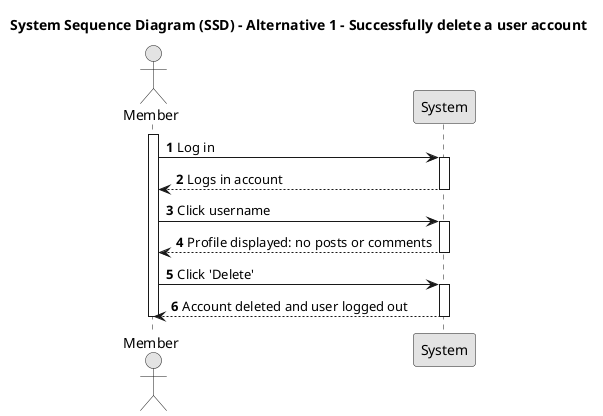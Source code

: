 @startuml SSD1

skinparam monochrome true
skinparam packageStyle rectangle
skinparam shadowing false

title System Sequence Diagram (SSD) - Alternative 1 - Successfully delete a user account

autonumber

actor "Member" as Member
participant "System" as System

activate Member

    Member -> System: Log in
    activate System

        System --> Member: Logs in account
        deactivate System

    Member -> System: Click username
    activate System

        System --> Member: Profile displayed: no posts or comments
        deactivate System

    Member -> System: Click 'Delete'
    activate System

        System --> Member: Account deleted and user logged out
        deactivate System
    
    deactivate Member

@enduml
 